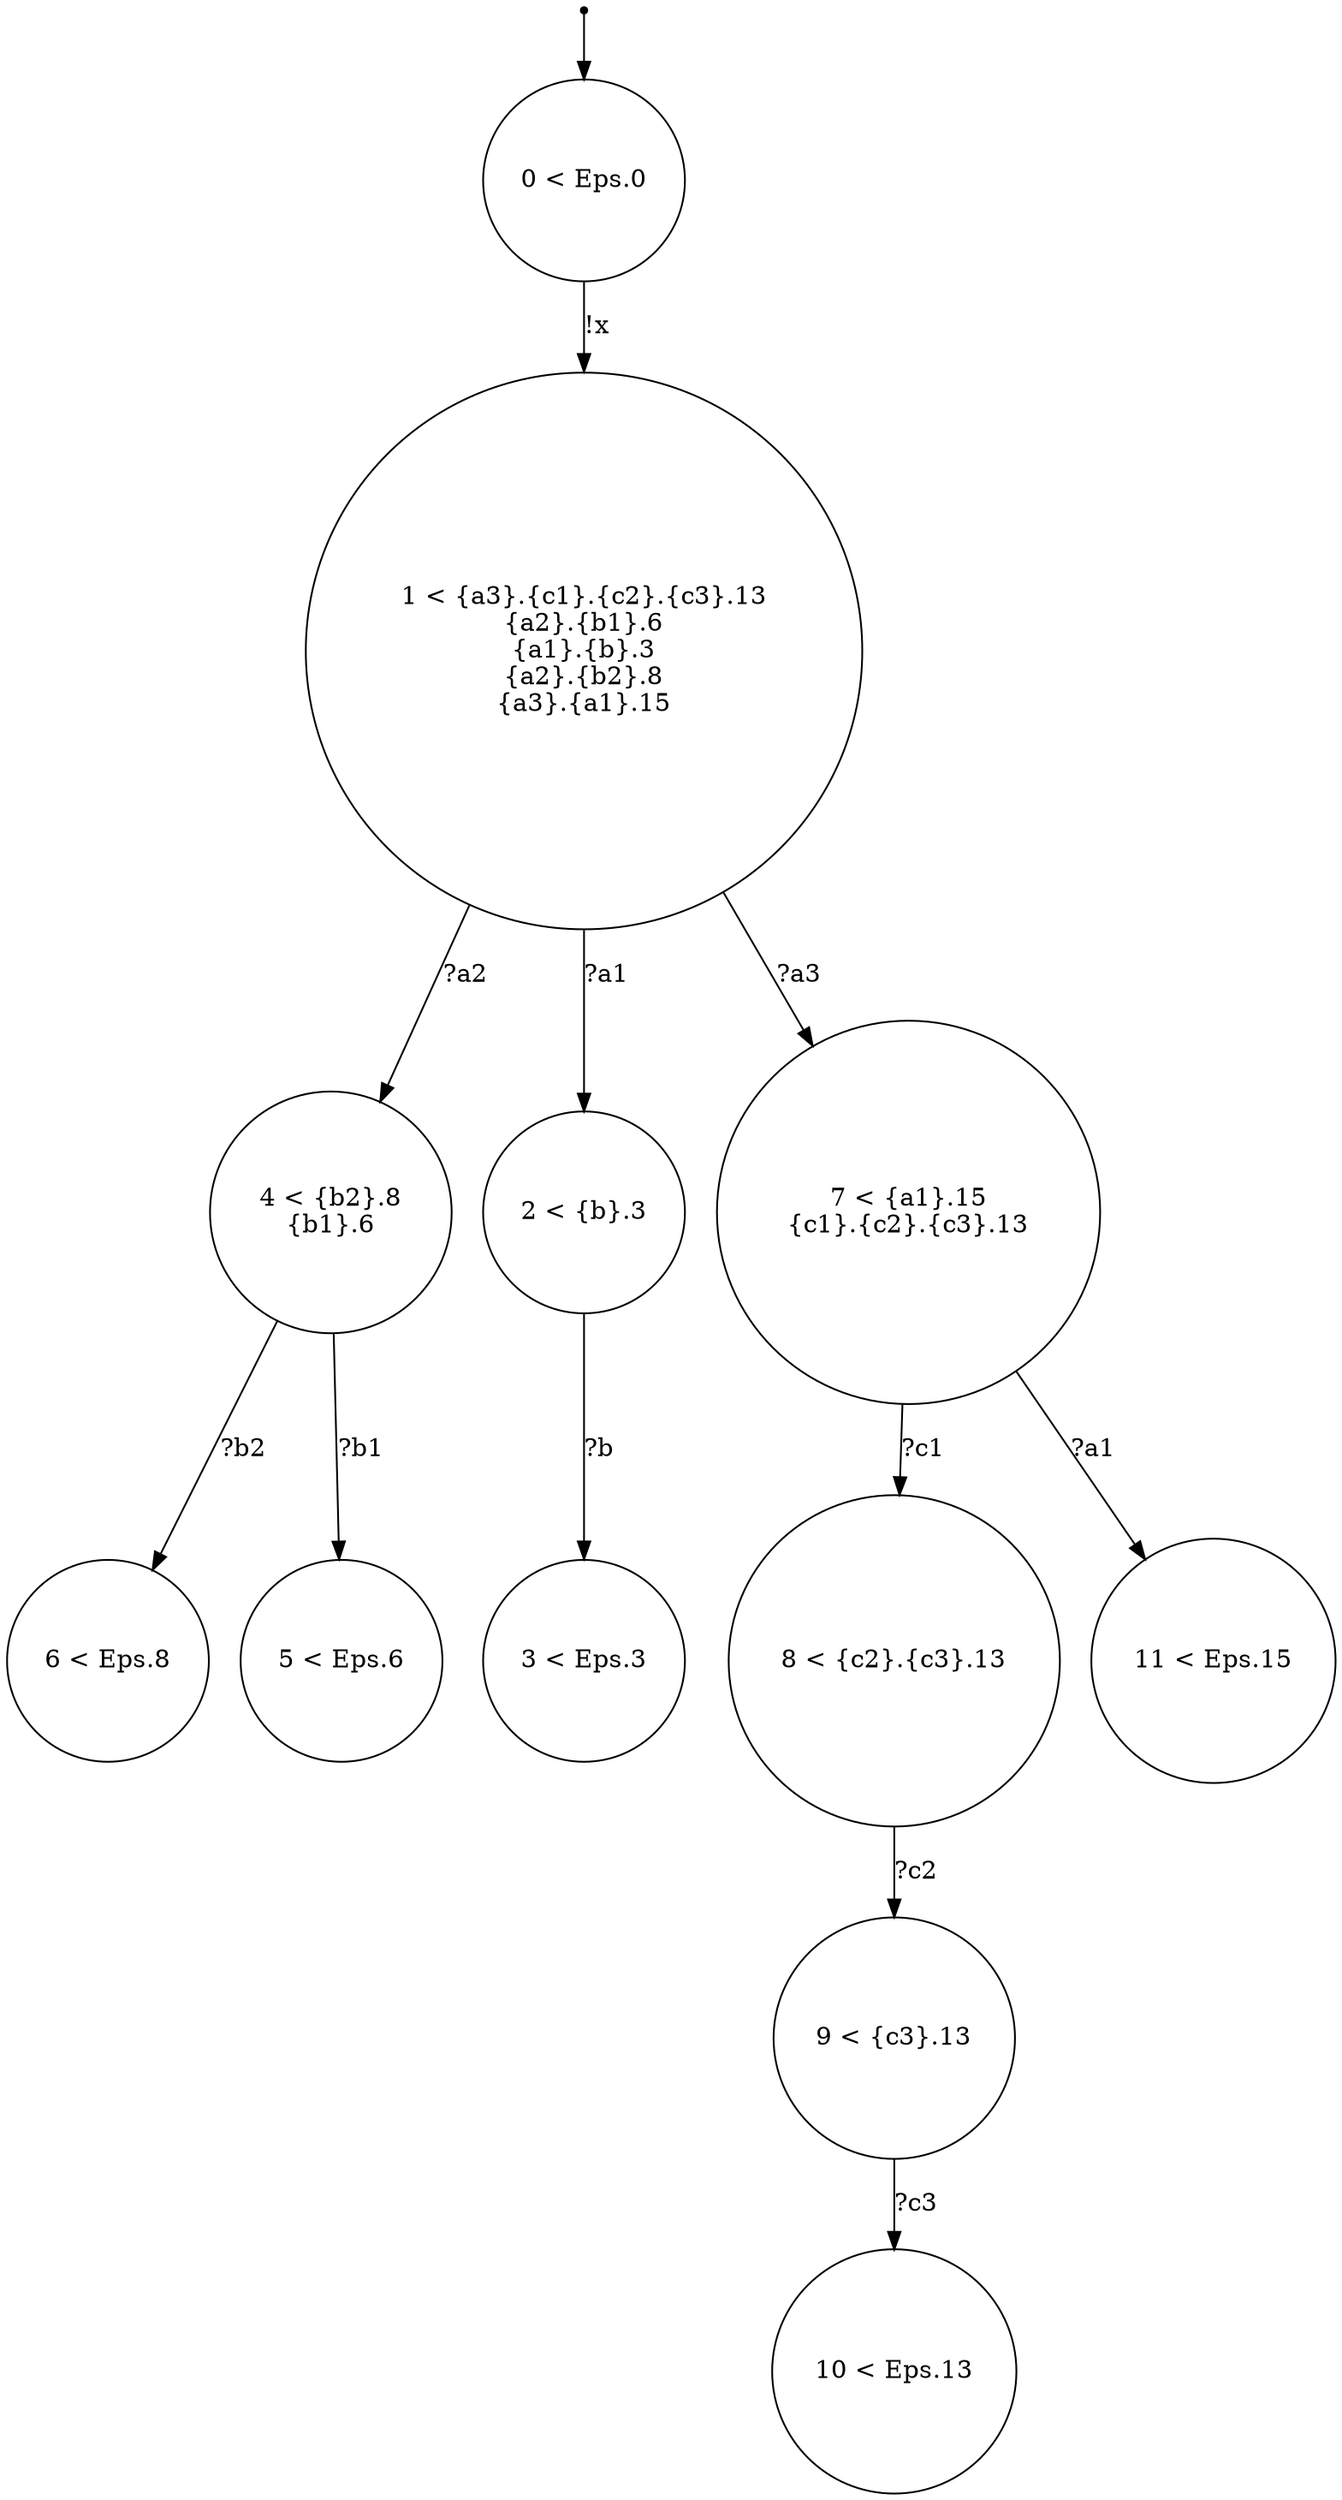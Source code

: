 digraph {
 node [shape=point] ENTRY
 node [shape=circle]
4 [label="4 < {b2}.8
{b1}.6
"]
2 [label="2 < {b}.3
"]
3 [label="3 < Eps.3
"]
9 [label="9 < {c3}.13
"]
8 [label="8 < {c2}.{c3}.13
"]
6 [label="6 < Eps.8
"]
10 [label="10 < Eps.13
"]
11 [label="11 < Eps.15
"]
5 [label="5 < Eps.6
"]
7 [label="7 < {a1}.15
{c1}.{c2}.{c3}.13
"]
0 [label="0 < Eps.0
"]
1 [label="1 < {a3}.{c1}.{c2}.{c3}.13
{a2}.{b1}.6
{a1}.{b}.3
{a2}.{b2}.8
{a3}.{a1}.15
"]
ENTRY -> 0
1 -> 7 [label="?a3"]
1 -> 2 [label="?a1"]
4 -> 6 [label="?b2"]
8 -> 9 [label="?c2"]
1 -> 4 [label="?a2"]
7 -> 11 [label="?a1"]
0 -> 1 [label="!x"]
2 -> 3 [label="?b"]
7 -> 8 [label="?c1"]
9 -> 10 [label="?c3"]
4 -> 5 [label="?b1"]

}